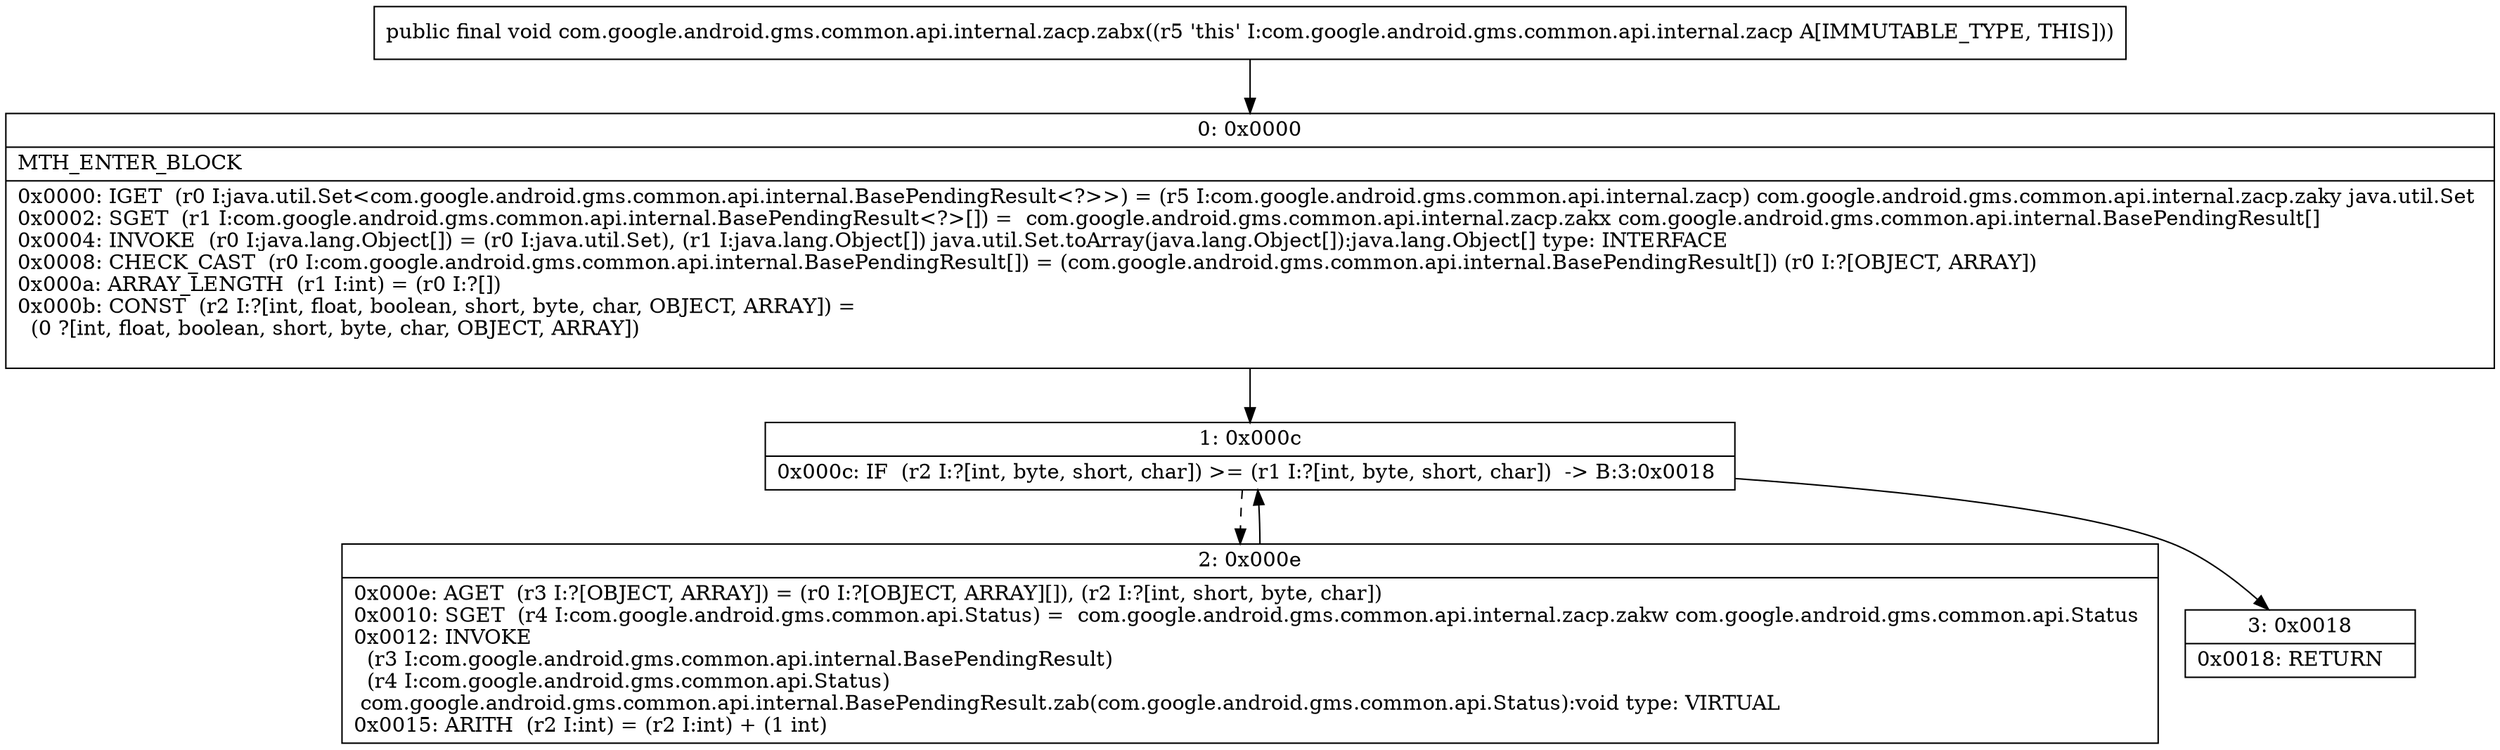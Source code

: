 digraph "CFG forcom.google.android.gms.common.api.internal.zacp.zabx()V" {
Node_0 [shape=record,label="{0\:\ 0x0000|MTH_ENTER_BLOCK\l|0x0000: IGET  (r0 I:java.util.Set\<com.google.android.gms.common.api.internal.BasePendingResult\<?\>\>) = (r5 I:com.google.android.gms.common.api.internal.zacp) com.google.android.gms.common.api.internal.zacp.zaky java.util.Set \l0x0002: SGET  (r1 I:com.google.android.gms.common.api.internal.BasePendingResult\<?\>[]) =  com.google.android.gms.common.api.internal.zacp.zakx com.google.android.gms.common.api.internal.BasePendingResult[] \l0x0004: INVOKE  (r0 I:java.lang.Object[]) = (r0 I:java.util.Set), (r1 I:java.lang.Object[]) java.util.Set.toArray(java.lang.Object[]):java.lang.Object[] type: INTERFACE \l0x0008: CHECK_CAST  (r0 I:com.google.android.gms.common.api.internal.BasePendingResult[]) = (com.google.android.gms.common.api.internal.BasePendingResult[]) (r0 I:?[OBJECT, ARRAY]) \l0x000a: ARRAY_LENGTH  (r1 I:int) = (r0 I:?[]) \l0x000b: CONST  (r2 I:?[int, float, boolean, short, byte, char, OBJECT, ARRAY]) = \l  (0 ?[int, float, boolean, short, byte, char, OBJECT, ARRAY])\l \l}"];
Node_1 [shape=record,label="{1\:\ 0x000c|0x000c: IF  (r2 I:?[int, byte, short, char]) \>= (r1 I:?[int, byte, short, char])  \-\> B:3:0x0018 \l}"];
Node_2 [shape=record,label="{2\:\ 0x000e|0x000e: AGET  (r3 I:?[OBJECT, ARRAY]) = (r0 I:?[OBJECT, ARRAY][]), (r2 I:?[int, short, byte, char]) \l0x0010: SGET  (r4 I:com.google.android.gms.common.api.Status) =  com.google.android.gms.common.api.internal.zacp.zakw com.google.android.gms.common.api.Status \l0x0012: INVOKE  \l  (r3 I:com.google.android.gms.common.api.internal.BasePendingResult)\l  (r4 I:com.google.android.gms.common.api.Status)\l com.google.android.gms.common.api.internal.BasePendingResult.zab(com.google.android.gms.common.api.Status):void type: VIRTUAL \l0x0015: ARITH  (r2 I:int) = (r2 I:int) + (1 int) \l}"];
Node_3 [shape=record,label="{3\:\ 0x0018|0x0018: RETURN   \l}"];
MethodNode[shape=record,label="{public final void com.google.android.gms.common.api.internal.zacp.zabx((r5 'this' I:com.google.android.gms.common.api.internal.zacp A[IMMUTABLE_TYPE, THIS])) }"];
MethodNode -> Node_0;
Node_0 -> Node_1;
Node_1 -> Node_2[style=dashed];
Node_1 -> Node_3;
Node_2 -> Node_1;
}


